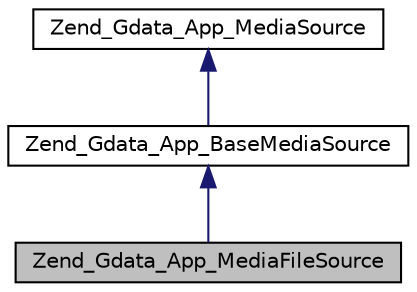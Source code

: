 digraph G
{
  edge [fontname="Helvetica",fontsize="10",labelfontname="Helvetica",labelfontsize="10"];
  node [fontname="Helvetica",fontsize="10",shape=record];
  Node1 [label="Zend_Gdata_App_MediaFileSource",height=0.2,width=0.4,color="black", fillcolor="grey75", style="filled" fontcolor="black"];
  Node2 -> Node1 [dir="back",color="midnightblue",fontsize="10",style="solid",fontname="Helvetica"];
  Node2 [label="Zend_Gdata_App_BaseMediaSource",height=0.2,width=0.4,color="black", fillcolor="white", style="filled",URL="$class_zend___gdata___app___base_media_source.html"];
  Node3 -> Node2 [dir="back",color="midnightblue",fontsize="10",style="solid",fontname="Helvetica"];
  Node3 [label="Zend_Gdata_App_MediaSource",height=0.2,width=0.4,color="black", fillcolor="white", style="filled",URL="$interface_zend___gdata___app___media_source.html"];
}
